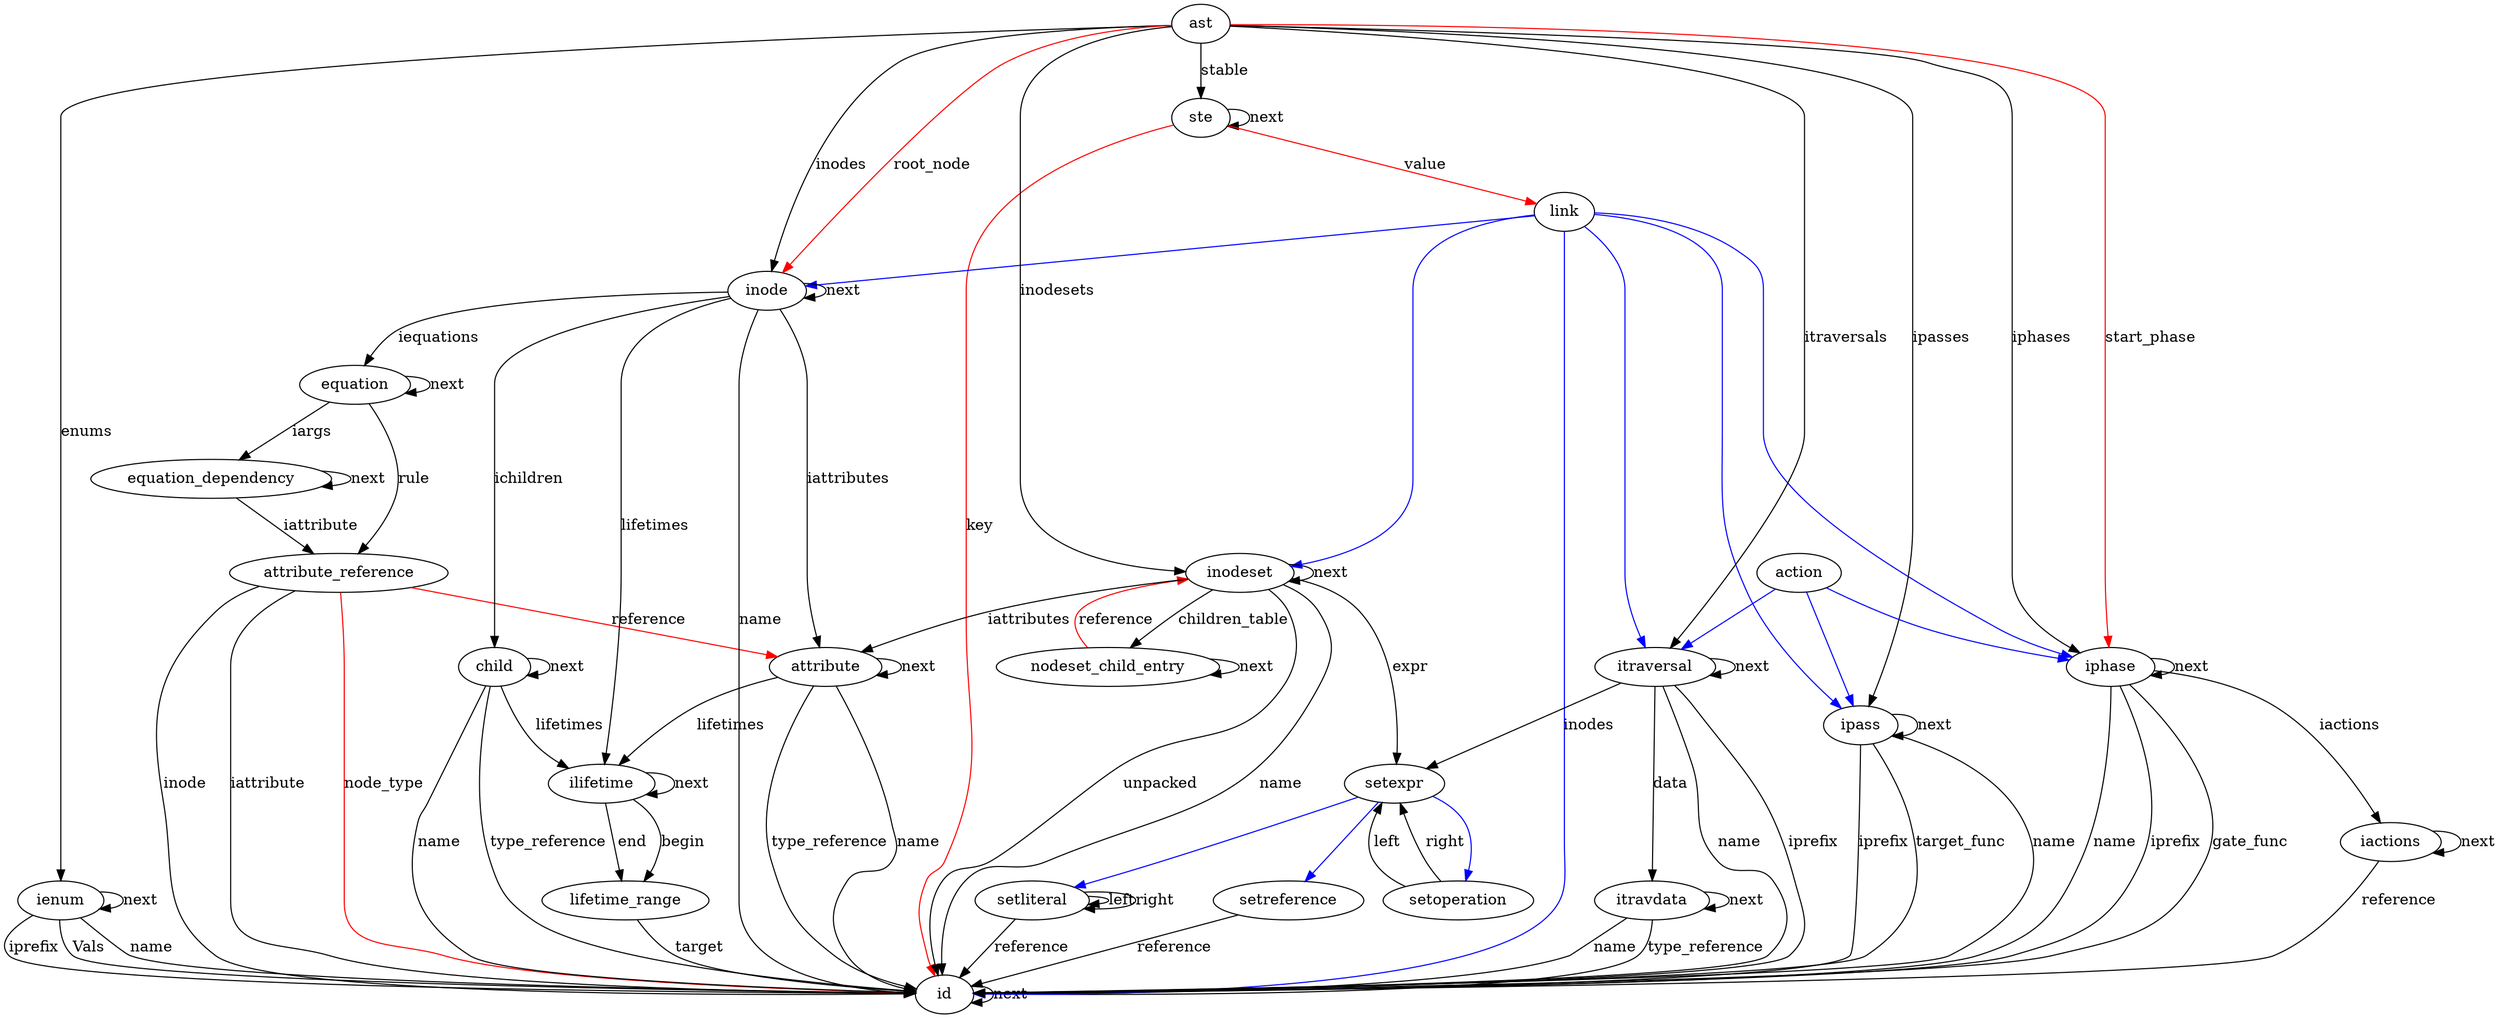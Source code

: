 digraph Ast {
id;
id -> id[label="next"]
ienum;
ienum -> id[label="Vals"]
ienum -> id[label="name"]
ienum -> id[label="iprefix"]
ienum -> ienum[label="next"]
attribute_reference;
attribute_reference -> id[label="inode"]
attribute_reference -> id[label="iattribute"]
attribute_reference -> id[color=red, label="node_type"]
attribute_reference -> attribute[color=red, label="reference"]
equation_dependency;
equation_dependency -> attribute_reference[label="iattribute"]
equation_dependency -> equation_dependency[label="next"]
equation;
equation -> attribute_reference[label="rule"]
equation -> equation_dependency[label="iargs"]
equation -> equation[label="next"]
attribute;
attribute -> id[label="name"]
attribute -> id[label="type_reference"]
attribute -> ilifetime[label="lifetimes"]
attribute -> attribute[label="next"]
itravdata;
itravdata -> id[label="name"]
itravdata -> id[label="type_reference"]
itravdata -> itravdata[label="next"]
setoperation;
setoperation -> setexpr[label="left"]
setoperation -> setexpr[label="right"]
setliteral;
setliteral -> id[label="reference"]
setliteral -> setliteral[label="left"]
setliteral -> setliteral[label="right"]
setreference;
setreference -> id[label="reference"]
ste;
ste -> ste[label="next"]
ste -> id[color=red, label="key"]
ste -> link[color=red, label="value"]
child;
child -> id[label="name"]
child -> ilifetime[label="lifetimes"]
child -> child[label="next"]
child -> id[label="type_reference"]
lifetime_range;
lifetime_range -> id[label="target"]
ilifetime;
ilifetime -> lifetime_range[label="begin"]
ilifetime -> lifetime_range[label="end"]
ilifetime -> ilifetime[label="next"]
nodeset_child_entry;
nodeset_child_entry -> nodeset_child_entry[label="next"]
nodeset_child_entry -> inodeset[color=red, label="reference"]
inodeset;
inodeset -> id[label="name"]
inodeset -> setexpr[label="expr"]
inodeset -> attribute[label="iattributes"]
inodeset -> id[label="unpacked"]
inodeset -> inodeset[label="next"]
inodeset -> nodeset_child_entry[label="children_table"]
inode;
inode -> id[label="name"]
inode -> inode[label="next"]
inode -> child[label="ichildren"]
inode -> attribute[label="iattributes"]
inode -> equation[label="iequations"]
inode -> ilifetime[label="lifetimes"]
ipass;
ipass -> id[label="name"]
ipass -> id[label="iprefix"]
ipass -> id[label="target_func"]
ipass -> ipass[label="next"]
itraversal;
itraversal -> id[label="name"]
itraversal -> id[label="iprefix"]
itraversal -> setexpr[label="inodes"]
itraversal -> itravdata[label="data"]
itraversal -> itraversal[label="next"]
iphase;
iphase -> id[label="name"]
iphase -> id[label="iprefix"]
iphase -> id[label="gate_func"]
iphase -> iactions[label="iactions"]
iphase -> iphase[label="next"]
iactions;
iactions -> id[label="reference"]
iactions -> iactions[label="next"]
ast;
ast -> iphase[label="iphases"]
ast -> itraversal[label="itraversals"]
ast -> ipass[label="ipasses"]
ast -> inode[label="inodes"]
ast -> inodeset[label="inodesets"]
ast -> ienum[label="enums"]
ast -> ste[label="stable"]
ast -> inode[color=red, label="root_node"]
ast -> iphase[color=red, label="start_phase"]
setexpr;
setexpr -> setoperation [color=blue]
setexpr -> setreference [color=blue]
setexpr -> setliteral [color=blue]
link;
link -> iphase [color=blue]
link -> itraversal [color=blue]
link -> ipass [color=blue]
link -> inode [color=blue]
link -> inodeset [color=blue]
link -> id [color=blue]
action;
action -> iphase [color=blue]
action -> itraversal [color=blue]
action -> ipass [color=blue]
}
